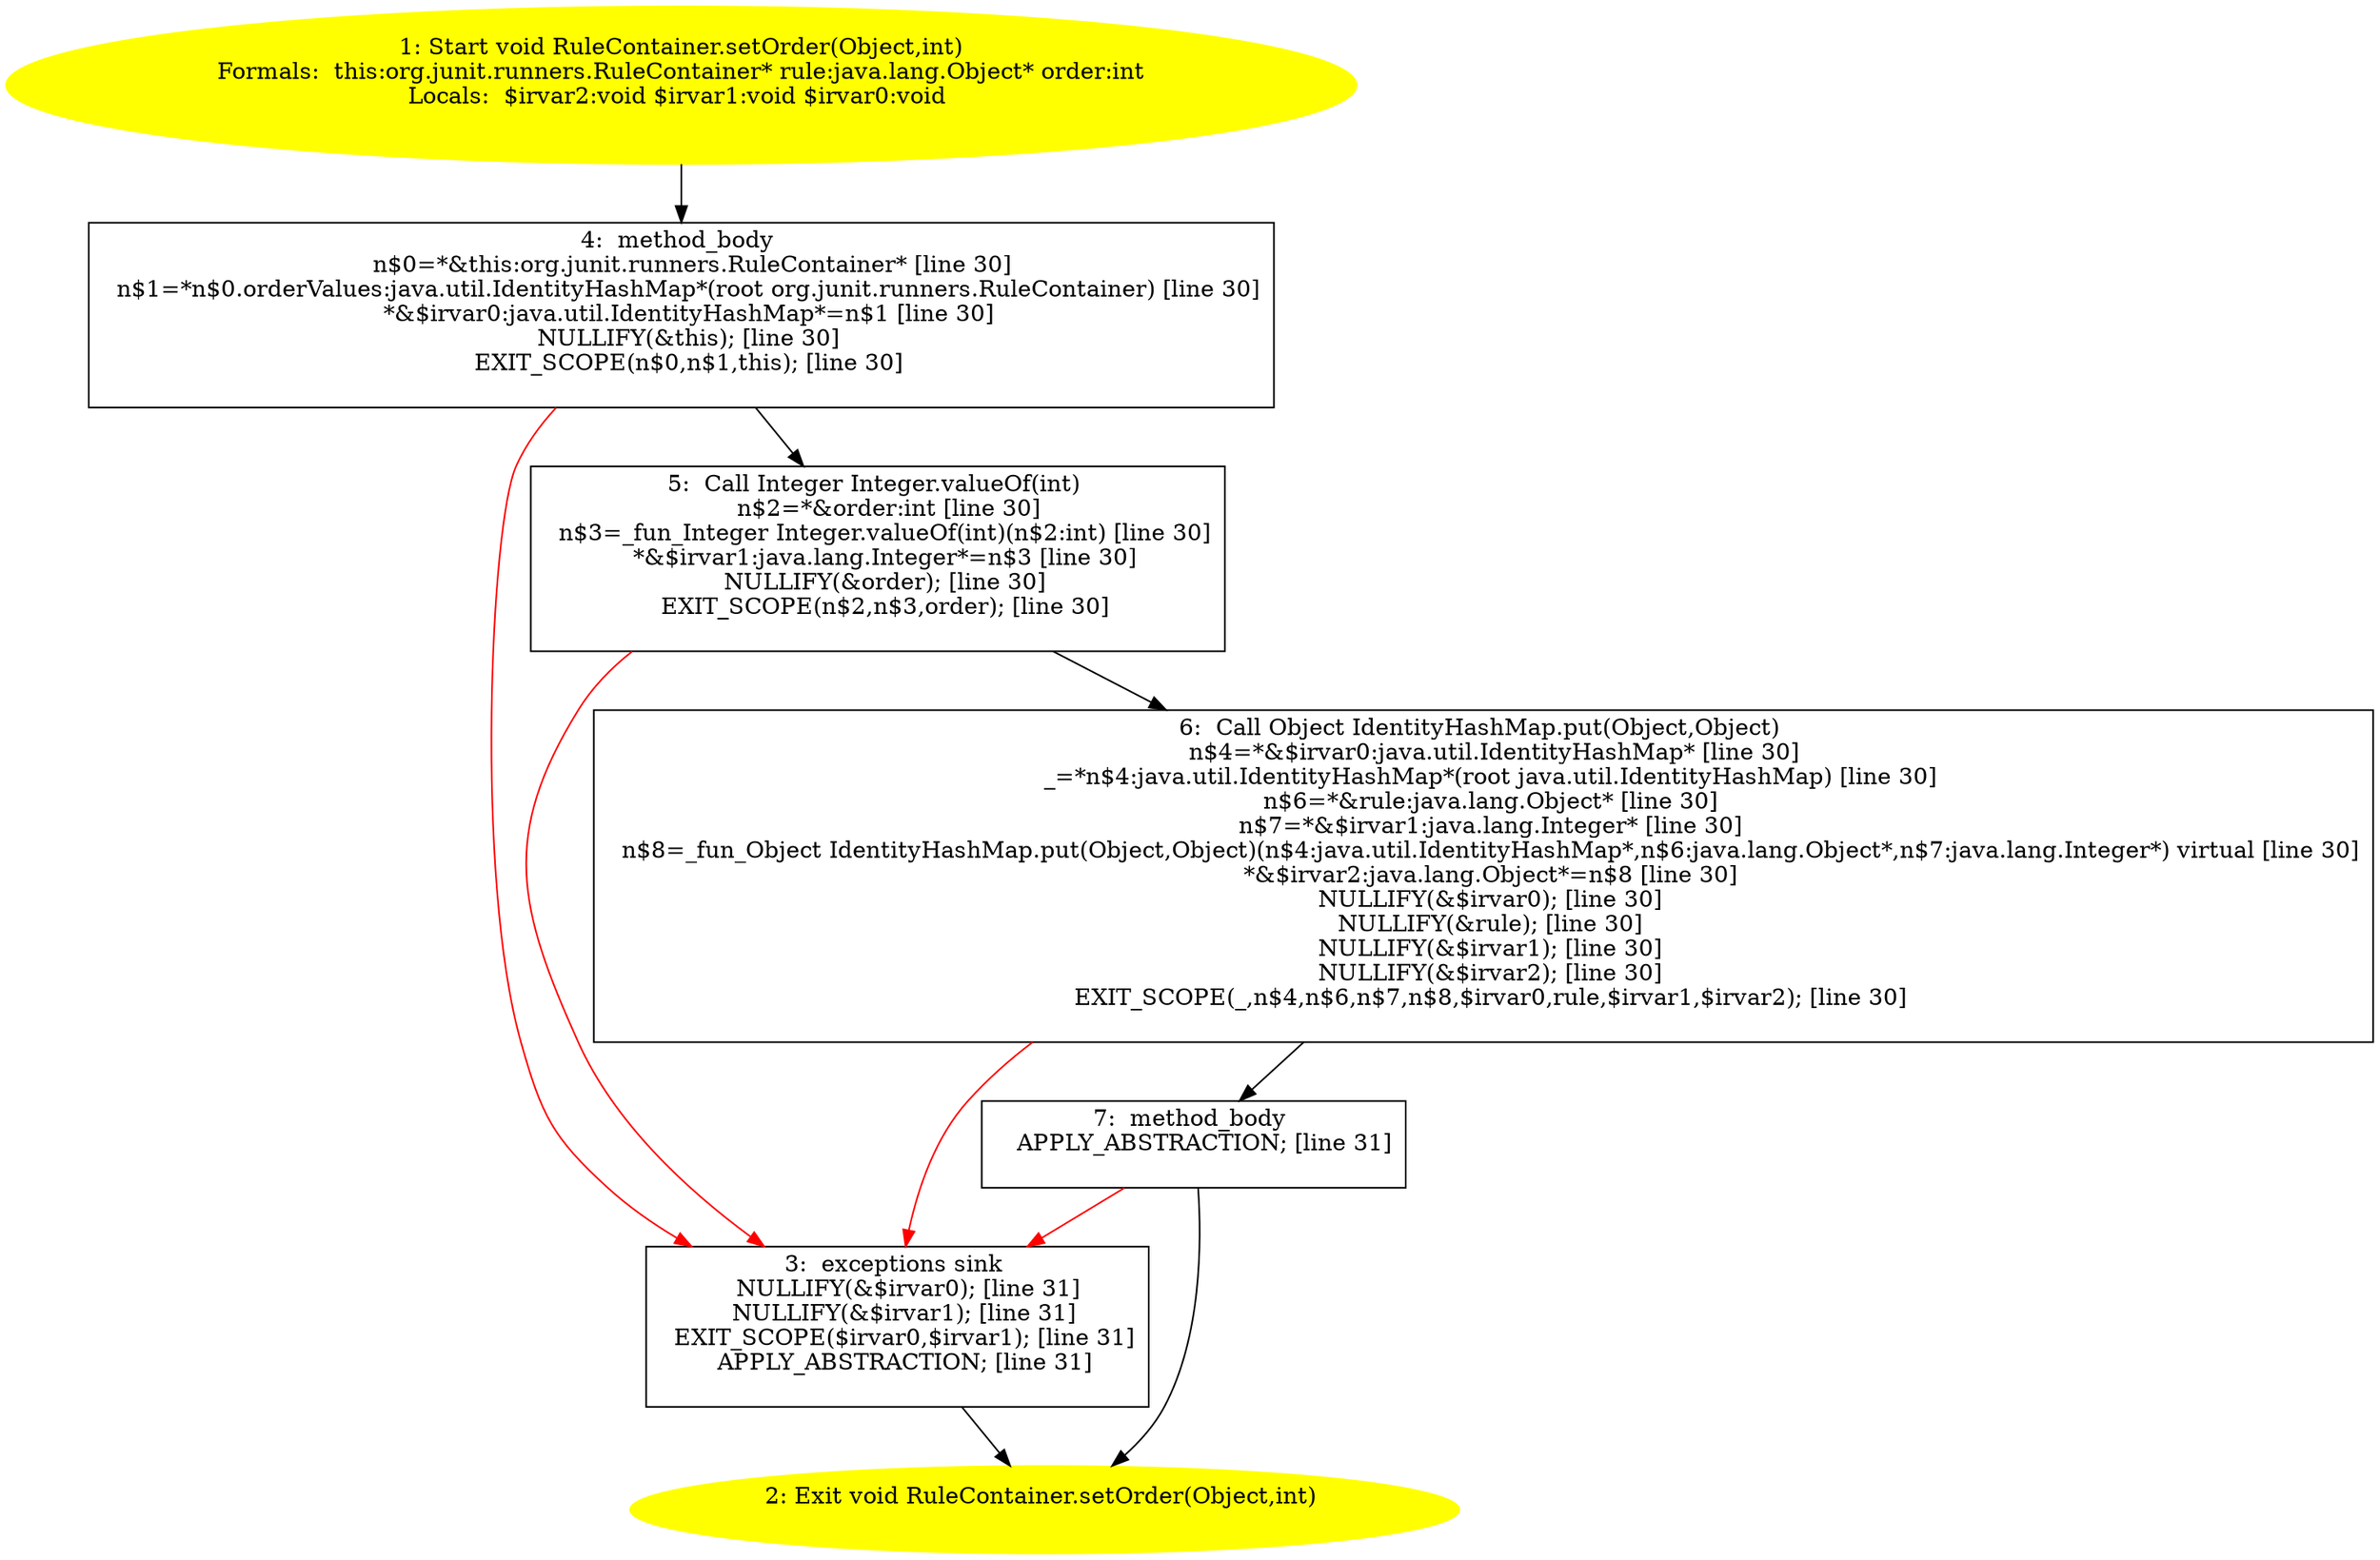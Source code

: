 /* @generated */
digraph cfg {
"org.junit.runners.RuleContainer.setOrder(java.lang.Object,int):void.80785686e254db317a6a16f511ca0798_1" [label="1: Start void RuleContainer.setOrder(Object,int)\nFormals:  this:org.junit.runners.RuleContainer* rule:java.lang.Object* order:int\nLocals:  $irvar2:void $irvar1:void $irvar0:void \n  " color=yellow style=filled]
	

	 "org.junit.runners.RuleContainer.setOrder(java.lang.Object,int):void.80785686e254db317a6a16f511ca0798_1" -> "org.junit.runners.RuleContainer.setOrder(java.lang.Object,int):void.80785686e254db317a6a16f511ca0798_4" ;
"org.junit.runners.RuleContainer.setOrder(java.lang.Object,int):void.80785686e254db317a6a16f511ca0798_2" [label="2: Exit void RuleContainer.setOrder(Object,int) \n  " color=yellow style=filled]
	

"org.junit.runners.RuleContainer.setOrder(java.lang.Object,int):void.80785686e254db317a6a16f511ca0798_3" [label="3:  exceptions sink \n   NULLIFY(&$irvar0); [line 31]\n  NULLIFY(&$irvar1); [line 31]\n  EXIT_SCOPE($irvar0,$irvar1); [line 31]\n  APPLY_ABSTRACTION; [line 31]\n " shape="box"]
	

	 "org.junit.runners.RuleContainer.setOrder(java.lang.Object,int):void.80785686e254db317a6a16f511ca0798_3" -> "org.junit.runners.RuleContainer.setOrder(java.lang.Object,int):void.80785686e254db317a6a16f511ca0798_2" ;
"org.junit.runners.RuleContainer.setOrder(java.lang.Object,int):void.80785686e254db317a6a16f511ca0798_4" [label="4:  method_body \n   n$0=*&this:org.junit.runners.RuleContainer* [line 30]\n  n$1=*n$0.orderValues:java.util.IdentityHashMap*(root org.junit.runners.RuleContainer) [line 30]\n  *&$irvar0:java.util.IdentityHashMap*=n$1 [line 30]\n  NULLIFY(&this); [line 30]\n  EXIT_SCOPE(n$0,n$1,this); [line 30]\n " shape="box"]
	

	 "org.junit.runners.RuleContainer.setOrder(java.lang.Object,int):void.80785686e254db317a6a16f511ca0798_4" -> "org.junit.runners.RuleContainer.setOrder(java.lang.Object,int):void.80785686e254db317a6a16f511ca0798_5" ;
	 "org.junit.runners.RuleContainer.setOrder(java.lang.Object,int):void.80785686e254db317a6a16f511ca0798_4" -> "org.junit.runners.RuleContainer.setOrder(java.lang.Object,int):void.80785686e254db317a6a16f511ca0798_3" [color="red" ];
"org.junit.runners.RuleContainer.setOrder(java.lang.Object,int):void.80785686e254db317a6a16f511ca0798_5" [label="5:  Call Integer Integer.valueOf(int) \n   n$2=*&order:int [line 30]\n  n$3=_fun_Integer Integer.valueOf(int)(n$2:int) [line 30]\n  *&$irvar1:java.lang.Integer*=n$3 [line 30]\n  NULLIFY(&order); [line 30]\n  EXIT_SCOPE(n$2,n$3,order); [line 30]\n " shape="box"]
	

	 "org.junit.runners.RuleContainer.setOrder(java.lang.Object,int):void.80785686e254db317a6a16f511ca0798_5" -> "org.junit.runners.RuleContainer.setOrder(java.lang.Object,int):void.80785686e254db317a6a16f511ca0798_6" ;
	 "org.junit.runners.RuleContainer.setOrder(java.lang.Object,int):void.80785686e254db317a6a16f511ca0798_5" -> "org.junit.runners.RuleContainer.setOrder(java.lang.Object,int):void.80785686e254db317a6a16f511ca0798_3" [color="red" ];
"org.junit.runners.RuleContainer.setOrder(java.lang.Object,int):void.80785686e254db317a6a16f511ca0798_6" [label="6:  Call Object IdentityHashMap.put(Object,Object) \n   n$4=*&$irvar0:java.util.IdentityHashMap* [line 30]\n  _=*n$4:java.util.IdentityHashMap*(root java.util.IdentityHashMap) [line 30]\n  n$6=*&rule:java.lang.Object* [line 30]\n  n$7=*&$irvar1:java.lang.Integer* [line 30]\n  n$8=_fun_Object IdentityHashMap.put(Object,Object)(n$4:java.util.IdentityHashMap*,n$6:java.lang.Object*,n$7:java.lang.Integer*) virtual [line 30]\n  *&$irvar2:java.lang.Object*=n$8 [line 30]\n  NULLIFY(&$irvar0); [line 30]\n  NULLIFY(&rule); [line 30]\n  NULLIFY(&$irvar1); [line 30]\n  NULLIFY(&$irvar2); [line 30]\n  EXIT_SCOPE(_,n$4,n$6,n$7,n$8,$irvar0,rule,$irvar1,$irvar2); [line 30]\n " shape="box"]
	

	 "org.junit.runners.RuleContainer.setOrder(java.lang.Object,int):void.80785686e254db317a6a16f511ca0798_6" -> "org.junit.runners.RuleContainer.setOrder(java.lang.Object,int):void.80785686e254db317a6a16f511ca0798_7" ;
	 "org.junit.runners.RuleContainer.setOrder(java.lang.Object,int):void.80785686e254db317a6a16f511ca0798_6" -> "org.junit.runners.RuleContainer.setOrder(java.lang.Object,int):void.80785686e254db317a6a16f511ca0798_3" [color="red" ];
"org.junit.runners.RuleContainer.setOrder(java.lang.Object,int):void.80785686e254db317a6a16f511ca0798_7" [label="7:  method_body \n   APPLY_ABSTRACTION; [line 31]\n " shape="box"]
	

	 "org.junit.runners.RuleContainer.setOrder(java.lang.Object,int):void.80785686e254db317a6a16f511ca0798_7" -> "org.junit.runners.RuleContainer.setOrder(java.lang.Object,int):void.80785686e254db317a6a16f511ca0798_2" ;
	 "org.junit.runners.RuleContainer.setOrder(java.lang.Object,int):void.80785686e254db317a6a16f511ca0798_7" -> "org.junit.runners.RuleContainer.setOrder(java.lang.Object,int):void.80785686e254db317a6a16f511ca0798_3" [color="red" ];
}
